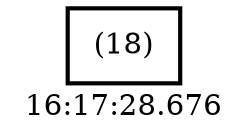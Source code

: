 digraph  g{ graph[label = "16:17:28.676"]
node [shape=rectangle, color=black, fontcolor=black, style=bold] edge [color=black] 0 [label="(18)"] ; 
}

